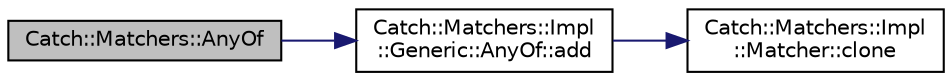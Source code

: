digraph "Catch::Matchers::AnyOf"
{
  edge [fontname="Helvetica",fontsize="10",labelfontname="Helvetica",labelfontsize="10"];
  node [fontname="Helvetica",fontsize="10",shape=record];
  rankdir="LR";
  Node1 [label="Catch::Matchers::AnyOf",height=0.2,width=0.4,color="black", fillcolor="grey75", style="filled" fontcolor="black"];
  Node1 -> Node2 [color="midnightblue",fontsize="10",style="solid",fontname="Helvetica"];
  Node2 [label="Catch::Matchers::Impl\l::Generic::AnyOf::add",height=0.2,width=0.4,color="black", fillcolor="white", style="filled",URL="$class_catch_1_1_matchers_1_1_impl_1_1_generic_1_1_any_of.html#a3bce94b627551e5f96c5f9c6060413f0"];
  Node2 -> Node3 [color="midnightblue",fontsize="10",style="solid",fontname="Helvetica"];
  Node3 [label="Catch::Matchers::Impl\l::Matcher::clone",height=0.2,width=0.4,color="black", fillcolor="white", style="filled",URL="$struct_catch_1_1_matchers_1_1_impl_1_1_matcher.html#a9d31e5018fea24efa08c3cbf5aa4475d"];
}
